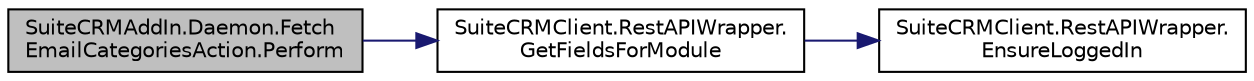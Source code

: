 digraph "SuiteCRMAddIn.Daemon.FetchEmailCategoriesAction.Perform"
{
  edge [fontname="Helvetica",fontsize="10",labelfontname="Helvetica",labelfontsize="10"];
  node [fontname="Helvetica",fontsize="10",shape=record];
  rankdir="LR";
  Node2 [label="SuiteCRMAddIn.Daemon.Fetch\lEmailCategoriesAction.Perform",height=0.2,width=0.4,color="black", fillcolor="grey75", style="filled", fontcolor="black"];
  Node2 -> Node3 [color="midnightblue",fontsize="10",style="solid",fontname="Helvetica"];
  Node3 [label="SuiteCRMClient.RestAPIWrapper.\lGetFieldsForModule",height=0.2,width=0.4,color="black", fillcolor="white", style="filled",URL="$class_suite_c_r_m_client_1_1_rest_a_p_i_wrapper.html#aeed0498f3c1d258392df1bfe2688e5a1",tooltip="Get the module fields data for the module with this name, if any. "];
  Node3 -> Node4 [color="midnightblue",fontsize="10",style="solid",fontname="Helvetica"];
  Node4 [label="SuiteCRMClient.RestAPIWrapper.\lEnsureLoggedIn",height=0.2,width=0.4,color="black", fillcolor="white", style="filled",URL="$class_suite_c_r_m_client_1_1_rest_a_p_i_wrapper.html#a47fa9bef59b59f02817a631b33a61a35"];
}
